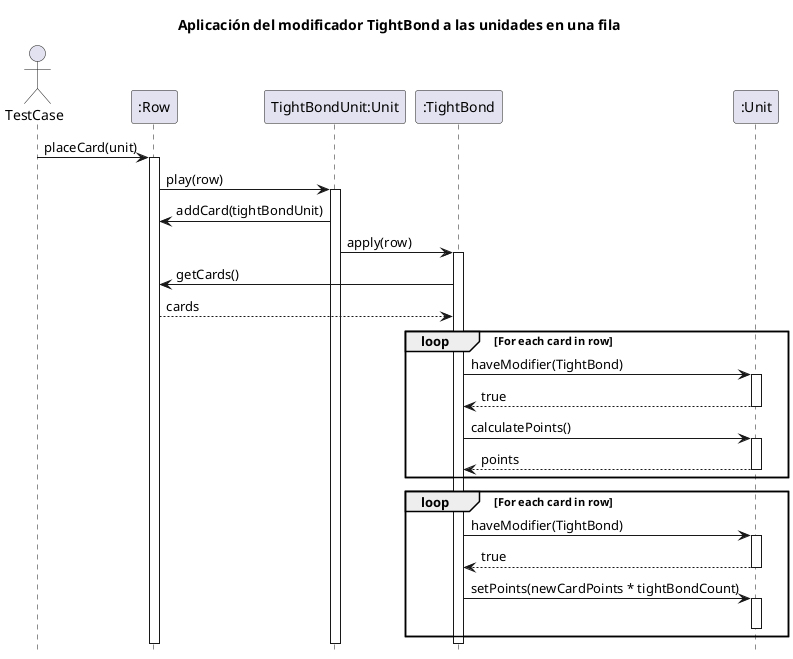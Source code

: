 @startuml

hide footbox
title Aplicación del modificador TightBond a las unidades en una fila

actor TestCase

participant ":Row" as row
participant "TightBondUnit:Unit" as tightBondUnit
participant ":TightBond" as tightBond
participant ":Unit" as otherUnits

TestCase -> row: placeCard(unit)
    activate row
    row -> tightBondUnit: play(row)
        activate tightBondUnit
        tightBondUnit -> row: addCard(tightBondUnit)
        tightBondUnit -> tightBond: apply(row)
            activate tightBond
            tightBond -> row: getCards()
            row --> tightBond: cards

            loop For each card in row
                tightBond -> otherUnits: haveModifier(TightBond)
                    activate otherUnits
                    otherUnits --> tightBond: true
                    deactivate otherUnits
                    tightBond -> otherUnits: calculatePoints()
                        activate otherUnits
                        otherUnits --> tightBond: points
                        deactivate otherUnits
            end

            loop For each card in row
                tightBond -> otherUnits: haveModifier(TightBond)
                    activate otherUnits
                    otherUnits --> tightBond: true
                    deactivate otherUnits
                    tightBond -> otherUnits: setPoints(newCardPoints * tightBondCount)
                        activate otherUnits
                        deactivate otherUnits
            end
            deactivate tightBond
        deactivate tightBondUnit
    deactivate row

@enduml

